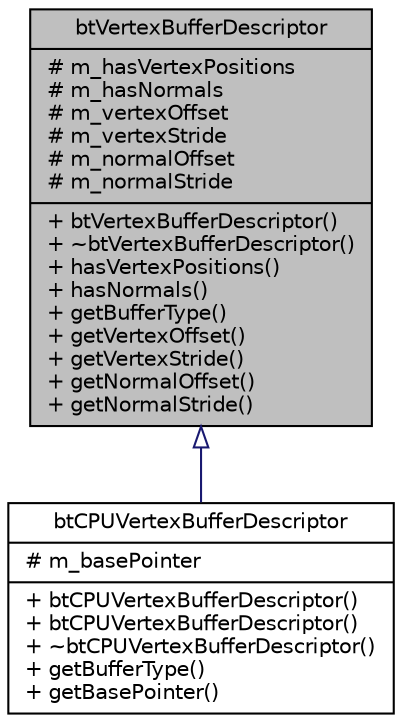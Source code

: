 digraph G
{
  edge [fontname="Helvetica",fontsize="10",labelfontname="Helvetica",labelfontsize="10"];
  node [fontname="Helvetica",fontsize="10",shape=record];
  Node1 [label="{btVertexBufferDescriptor\n|# m_hasVertexPositions\l# m_hasNormals\l# m_vertexOffset\l# m_vertexStride\l# m_normalOffset\l# m_normalStride\l|+ btVertexBufferDescriptor()\l+ ~btVertexBufferDescriptor()\l+ hasVertexPositions()\l+ hasNormals()\l+ getBufferType()\l+ getVertexOffset()\l+ getVertexStride()\l+ getNormalOffset()\l+ getNormalStride()\l}",height=0.2,width=0.4,color="black", fillcolor="grey75", style="filled" fontcolor="black"];
  Node1 -> Node2 [dir=back,color="midnightblue",fontsize="10",style="solid",arrowtail="empty",fontname="Helvetica"];
  Node2 [label="{btCPUVertexBufferDescriptor\n|# m_basePointer\l|+ btCPUVertexBufferDescriptor()\l+ btCPUVertexBufferDescriptor()\l+ ~btCPUVertexBufferDescriptor()\l+ getBufferType()\l+ getBasePointer()\l}",height=0.2,width=0.4,color="black", fillcolor="white", style="filled",URL="$db/d5c/classbtCPUVertexBufferDescriptor.html"];
}
